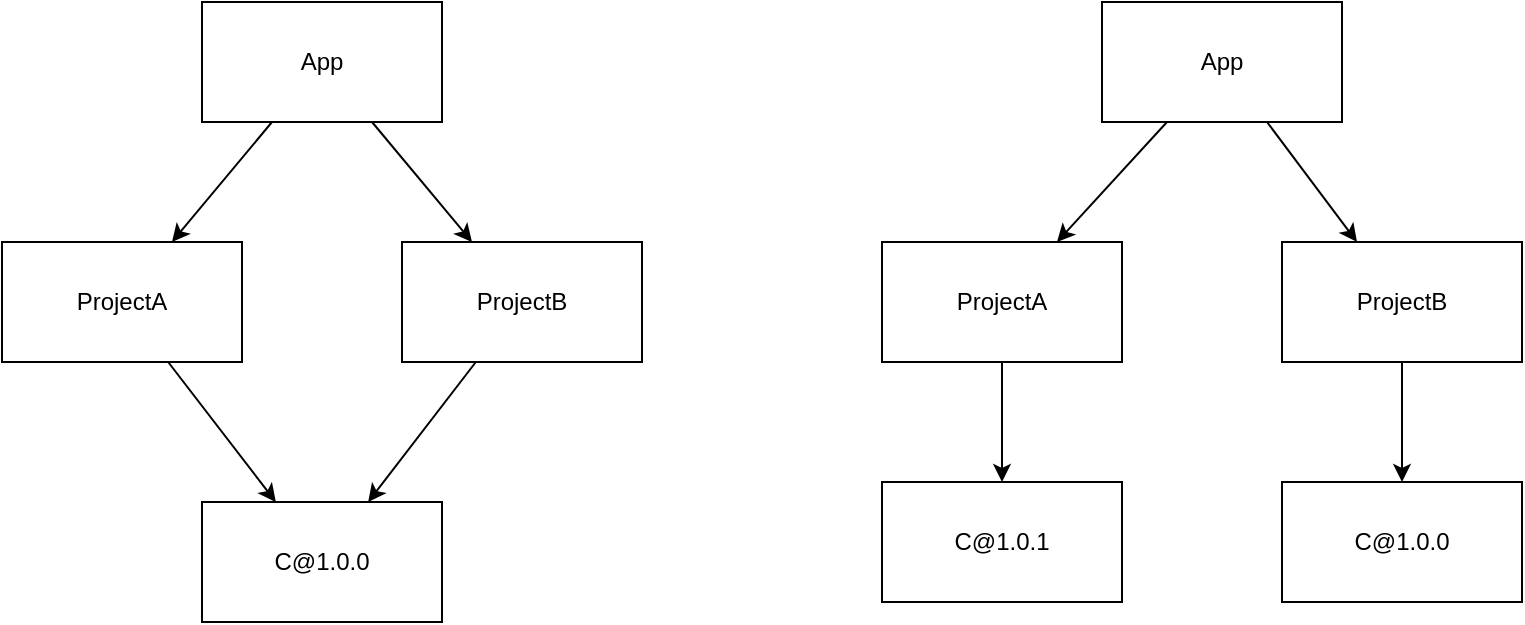 <mxfile version="20.5.3" type="github">
  <diagram id="XWgwkVAvqwb-OowS4SBx" name="Page-1">
    <mxGraphModel dx="946" dy="565" grid="1" gridSize="10" guides="1" tooltips="1" connect="1" arrows="1" fold="1" page="1" pageScale="1" pageWidth="827" pageHeight="1169" math="0" shadow="0">
      <root>
        <mxCell id="0" />
        <mxCell id="1" parent="0" />
        <mxCell id="95Zid7nxKHGkHq2rjqnQ-1" value="ProjectA" style="rounded=0;whiteSpace=wrap;html=1;" vertex="1" parent="1">
          <mxGeometry x="40" y="160" width="120" height="60" as="geometry" />
        </mxCell>
        <mxCell id="95Zid7nxKHGkHq2rjqnQ-2" value="ProjectB" style="rounded=0;whiteSpace=wrap;html=1;" vertex="1" parent="1">
          <mxGeometry x="240" y="160" width="120" height="60" as="geometry" />
        </mxCell>
        <mxCell id="95Zid7nxKHGkHq2rjqnQ-3" value="App" style="rounded=0;whiteSpace=wrap;html=1;" vertex="1" parent="1">
          <mxGeometry x="140" y="40" width="120" height="60" as="geometry" />
        </mxCell>
        <mxCell id="95Zid7nxKHGkHq2rjqnQ-4" value="C@1.0.0" style="rounded=0;whiteSpace=wrap;html=1;" vertex="1" parent="1">
          <mxGeometry x="140" y="290" width="120" height="60" as="geometry" />
        </mxCell>
        <mxCell id="95Zid7nxKHGkHq2rjqnQ-5" value="ProjectA" style="rounded=0;whiteSpace=wrap;html=1;" vertex="1" parent="1">
          <mxGeometry x="480" y="160" width="120" height="60" as="geometry" />
        </mxCell>
        <mxCell id="95Zid7nxKHGkHq2rjqnQ-6" value="ProjectB" style="rounded=0;whiteSpace=wrap;html=1;" vertex="1" parent="1">
          <mxGeometry x="680" y="160" width="120" height="60" as="geometry" />
        </mxCell>
        <mxCell id="95Zid7nxKHGkHq2rjqnQ-7" value="C@1.0.1" style="rounded=0;whiteSpace=wrap;html=1;" vertex="1" parent="1">
          <mxGeometry x="480" y="280" width="120" height="60" as="geometry" />
        </mxCell>
        <mxCell id="95Zid7nxKHGkHq2rjqnQ-8" value="App" style="rounded=0;whiteSpace=wrap;html=1;" vertex="1" parent="1">
          <mxGeometry x="590" y="40" width="120" height="60" as="geometry" />
        </mxCell>
        <mxCell id="95Zid7nxKHGkHq2rjqnQ-9" value="C@1.0.0" style="rounded=0;whiteSpace=wrap;html=1;" vertex="1" parent="1">
          <mxGeometry x="680" y="280" width="120" height="60" as="geometry" />
        </mxCell>
        <mxCell id="95Zid7nxKHGkHq2rjqnQ-10" value="" style="endArrow=classic;html=1;rounded=0;" edge="1" parent="1" source="95Zid7nxKHGkHq2rjqnQ-3" target="95Zid7nxKHGkHq2rjqnQ-1">
          <mxGeometry width="50" height="50" relative="1" as="geometry">
            <mxPoint x="390" y="320" as="sourcePoint" />
            <mxPoint x="440" y="270" as="targetPoint" />
          </mxGeometry>
        </mxCell>
        <mxCell id="95Zid7nxKHGkHq2rjqnQ-11" value="" style="endArrow=classic;html=1;rounded=0;" edge="1" parent="1" source="95Zid7nxKHGkHq2rjqnQ-3" target="95Zid7nxKHGkHq2rjqnQ-2">
          <mxGeometry width="50" height="50" relative="1" as="geometry">
            <mxPoint x="200" y="110" as="sourcePoint" />
            <mxPoint x="140" y="170" as="targetPoint" />
          </mxGeometry>
        </mxCell>
        <mxCell id="95Zid7nxKHGkHq2rjqnQ-12" value="" style="endArrow=classic;html=1;rounded=0;" edge="1" parent="1" source="95Zid7nxKHGkHq2rjqnQ-1" target="95Zid7nxKHGkHq2rjqnQ-4">
          <mxGeometry width="50" height="50" relative="1" as="geometry">
            <mxPoint x="210" y="120" as="sourcePoint" />
            <mxPoint x="180" y="250" as="targetPoint" />
          </mxGeometry>
        </mxCell>
        <mxCell id="95Zid7nxKHGkHq2rjqnQ-13" value="" style="endArrow=classic;html=1;rounded=0;" edge="1" parent="1" source="95Zid7nxKHGkHq2rjqnQ-2" target="95Zid7nxKHGkHq2rjqnQ-4">
          <mxGeometry width="50" height="50" relative="1" as="geometry">
            <mxPoint x="220" y="130" as="sourcePoint" />
            <mxPoint x="160" y="190" as="targetPoint" />
          </mxGeometry>
        </mxCell>
        <mxCell id="95Zid7nxKHGkHq2rjqnQ-14" value="" style="endArrow=classic;html=1;rounded=0;" edge="1" parent="1" source="95Zid7nxKHGkHq2rjqnQ-8" target="95Zid7nxKHGkHq2rjqnQ-5">
          <mxGeometry width="50" height="50" relative="1" as="geometry">
            <mxPoint x="230" y="140" as="sourcePoint" />
            <mxPoint x="170" y="200" as="targetPoint" />
          </mxGeometry>
        </mxCell>
        <mxCell id="95Zid7nxKHGkHq2rjqnQ-15" value="" style="endArrow=classic;html=1;rounded=0;" edge="1" parent="1" source="95Zid7nxKHGkHq2rjqnQ-8" target="95Zid7nxKHGkHq2rjqnQ-6">
          <mxGeometry width="50" height="50" relative="1" as="geometry">
            <mxPoint x="240" y="150" as="sourcePoint" />
            <mxPoint x="180" y="210" as="targetPoint" />
          </mxGeometry>
        </mxCell>
        <mxCell id="95Zid7nxKHGkHq2rjqnQ-16" value="" style="endArrow=classic;html=1;rounded=0;" edge="1" parent="1" source="95Zid7nxKHGkHq2rjqnQ-5" target="95Zid7nxKHGkHq2rjqnQ-7">
          <mxGeometry width="50" height="50" relative="1" as="geometry">
            <mxPoint x="250" y="160" as="sourcePoint" />
            <mxPoint x="190" y="220" as="targetPoint" />
          </mxGeometry>
        </mxCell>
        <mxCell id="95Zid7nxKHGkHq2rjqnQ-17" value="" style="endArrow=classic;html=1;rounded=0;" edge="1" parent="1" source="95Zid7nxKHGkHq2rjqnQ-6" target="95Zid7nxKHGkHq2rjqnQ-9">
          <mxGeometry width="50" height="50" relative="1" as="geometry">
            <mxPoint x="260" y="170" as="sourcePoint" />
            <mxPoint x="200" y="230" as="targetPoint" />
          </mxGeometry>
        </mxCell>
      </root>
    </mxGraphModel>
  </diagram>
</mxfile>
